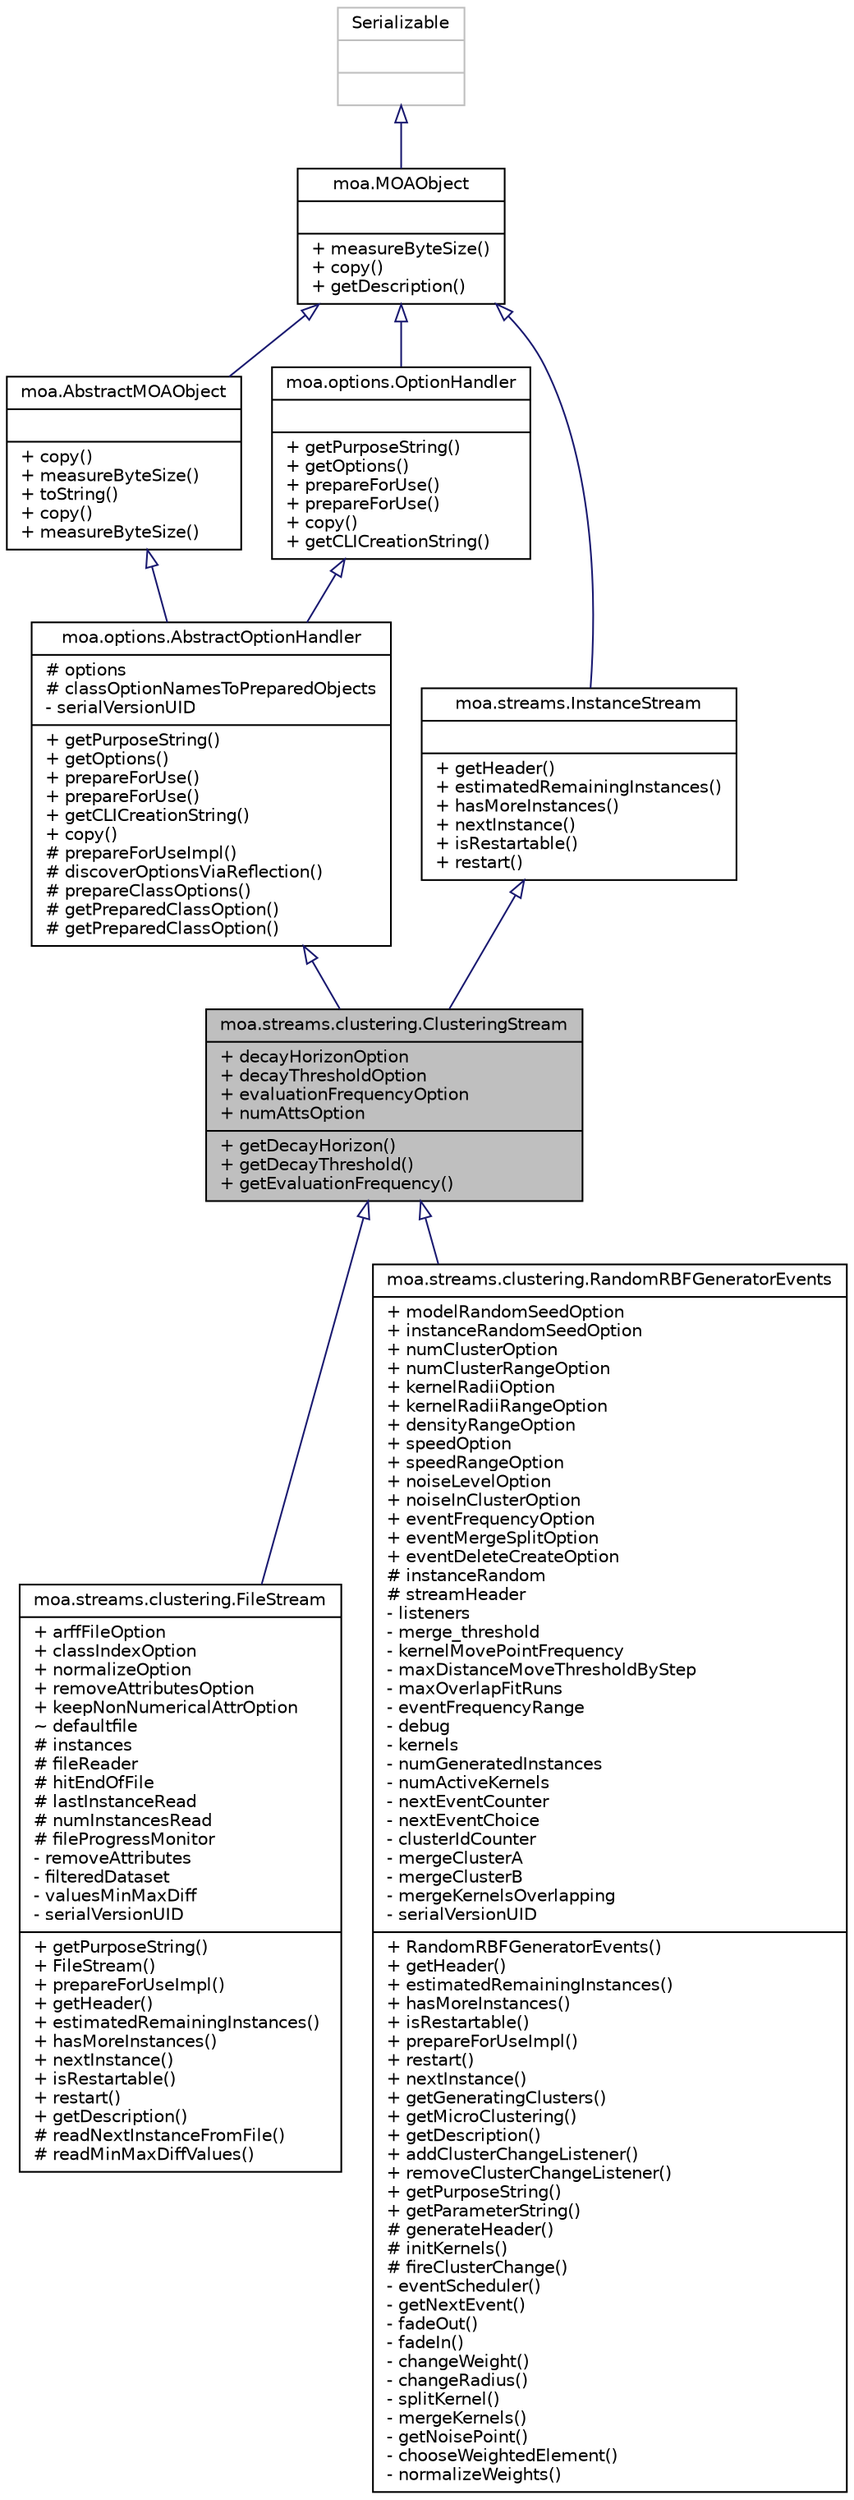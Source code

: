 digraph G
{
  edge [fontname="Helvetica",fontsize="10",labelfontname="Helvetica",labelfontsize="10"];
  node [fontname="Helvetica",fontsize="10",shape=record];
  Node1 [label="{moa.streams.clustering.ClusteringStream\n|+ decayHorizonOption\l+ decayThresholdOption\l+ evaluationFrequencyOption\l+ numAttsOption\l|+ getDecayHorizon()\l+ getDecayThreshold()\l+ getEvaluationFrequency()\l}",height=0.2,width=0.4,color="black", fillcolor="grey75", style="filled" fontcolor="black"];
  Node2 -> Node1 [dir=back,color="midnightblue",fontsize="10",style="solid",arrowtail="empty",fontname="Helvetica"];
  Node2 [label="{moa.options.AbstractOptionHandler\n|# options\l# classOptionNamesToPreparedObjects\l- serialVersionUID\l|+ getPurposeString()\l+ getOptions()\l+ prepareForUse()\l+ prepareForUse()\l+ getCLICreationString()\l+ copy()\l# prepareForUseImpl()\l# discoverOptionsViaReflection()\l# prepareClassOptions()\l# getPreparedClassOption()\l# getPreparedClassOption()\l}",height=0.2,width=0.4,color="black", fillcolor="white", style="filled",URL="$classmoa_1_1options_1_1AbstractOptionHandler.html",tooltip="Abstract Option Handler."];
  Node3 -> Node2 [dir=back,color="midnightblue",fontsize="10",style="solid",arrowtail="empty",fontname="Helvetica"];
  Node3 [label="{moa.AbstractMOAObject\n||+ copy()\l+ measureByteSize()\l+ toString()\l+ copy()\l+ measureByteSize()\l}",height=0.2,width=0.4,color="black", fillcolor="white", style="filled",URL="$classmoa_1_1AbstractMOAObject.html",tooltip="Abstract MOA Object."];
  Node4 -> Node3 [dir=back,color="midnightblue",fontsize="10",style="solid",arrowtail="empty",fontname="Helvetica"];
  Node4 [label="{moa.MOAObject\n||+ measureByteSize()\l+ copy()\l+ getDescription()\l}",height=0.2,width=0.4,color="black", fillcolor="white", style="filled",URL="$interfacemoa_1_1MOAObject.html",tooltip="Interface implemented by classes in MOA, so that all are serializable, can produce..."];
  Node5 -> Node4 [dir=back,color="midnightblue",fontsize="10",style="solid",arrowtail="empty",fontname="Helvetica"];
  Node5 [label="{Serializable\n||}",height=0.2,width=0.4,color="grey75", fillcolor="white", style="filled"];
  Node6 -> Node2 [dir=back,color="midnightblue",fontsize="10",style="solid",arrowtail="empty",fontname="Helvetica"];
  Node6 [label="{moa.options.OptionHandler\n||+ getPurposeString()\l+ getOptions()\l+ prepareForUse()\l+ prepareForUse()\l+ copy()\l+ getCLICreationString()\l}",height=0.2,width=0.4,color="black", fillcolor="white", style="filled",URL="$interfacemoa_1_1options_1_1OptionHandler.html",tooltip="Interface representing an object that handles options or parameters."];
  Node4 -> Node6 [dir=back,color="midnightblue",fontsize="10",style="solid",arrowtail="empty",fontname="Helvetica"];
  Node7 -> Node1 [dir=back,color="midnightblue",fontsize="10",style="solid",arrowtail="empty",fontname="Helvetica"];
  Node7 [label="{moa.streams.InstanceStream\n||+ getHeader()\l+ estimatedRemainingInstances()\l+ hasMoreInstances()\l+ nextInstance()\l+ isRestartable()\l+ restart()\l}",height=0.2,width=0.4,color="black", fillcolor="white", style="filled",URL="$interfacemoa_1_1streams_1_1InstanceStream.html",tooltip="Interface representing a data stream of instances."];
  Node4 -> Node7 [dir=back,color="midnightblue",fontsize="10",style="solid",arrowtail="empty",fontname="Helvetica"];
  Node1 -> Node8 [dir=back,color="midnightblue",fontsize="10",style="solid",arrowtail="empty",fontname="Helvetica"];
  Node8 [label="{moa.streams.clustering.FileStream\n|+ arffFileOption\l+ classIndexOption\l+ normalizeOption\l+ removeAttributesOption\l+ keepNonNumericalAttrOption\l~ defaultfile\l# instances\l# fileReader\l# hitEndOfFile\l# lastInstanceRead\l# numInstancesRead\l# fileProgressMonitor\l- removeAttributes\l- filteredDataset\l- valuesMinMaxDiff\l- serialVersionUID\l|+ getPurposeString()\l+ FileStream()\l+ prepareForUseImpl()\l+ getHeader()\l+ estimatedRemainingInstances()\l+ hasMoreInstances()\l+ nextInstance()\l+ isRestartable()\l+ restart()\l+ getDescription()\l# readNextInstanceFromFile()\l# readMinMaxDiffValues()\l}",height=0.2,width=0.4,color="black", fillcolor="white", style="filled",URL="$classmoa_1_1streams_1_1clustering_1_1FileStream.html"];
  Node1 -> Node9 [dir=back,color="midnightblue",fontsize="10",style="solid",arrowtail="empty",fontname="Helvetica"];
  Node9 [label="{moa.streams.clustering.RandomRBFGeneratorEvents\n|+ modelRandomSeedOption\l+ instanceRandomSeedOption\l+ numClusterOption\l+ numClusterRangeOption\l+ kernelRadiiOption\l+ kernelRadiiRangeOption\l+ densityRangeOption\l+ speedOption\l+ speedRangeOption\l+ noiseLevelOption\l+ noiseInClusterOption\l+ eventFrequencyOption\l+ eventMergeSplitOption\l+ eventDeleteCreateOption\l# instanceRandom\l# streamHeader\l- listeners\l- merge_threshold\l- kernelMovePointFrequency\l- maxDistanceMoveThresholdByStep\l- maxOverlapFitRuns\l- eventFrequencyRange\l- debug\l- kernels\l- numGeneratedInstances\l- numActiveKernels\l- nextEventCounter\l- nextEventChoice\l- clusterIdCounter\l- mergeClusterA\l- mergeClusterB\l- mergeKernelsOverlapping\l- serialVersionUID\l|+ RandomRBFGeneratorEvents()\l+ getHeader()\l+ estimatedRemainingInstances()\l+ hasMoreInstances()\l+ isRestartable()\l+ prepareForUseImpl()\l+ restart()\l+ nextInstance()\l+ getGeneratingClusters()\l+ getMicroClustering()\l+ getDescription()\l+ addClusterChangeListener()\l+ removeClusterChangeListener()\l+ getPurposeString()\l+ getParameterString()\l# generateHeader()\l# initKernels()\l# fireClusterChange()\l- eventScheduler()\l- getNextEvent()\l- fadeOut()\l- fadeIn()\l- changeWeight()\l- changeRadius()\l- splitKernel()\l- mergeKernels()\l- getNoisePoint()\l- chooseWeightedElement()\l- normalizeWeights()\l}",height=0.2,width=0.4,color="black", fillcolor="white", style="filled",URL="$classmoa_1_1streams_1_1clustering_1_1RandomRBFGeneratorEvents.html"];
}

